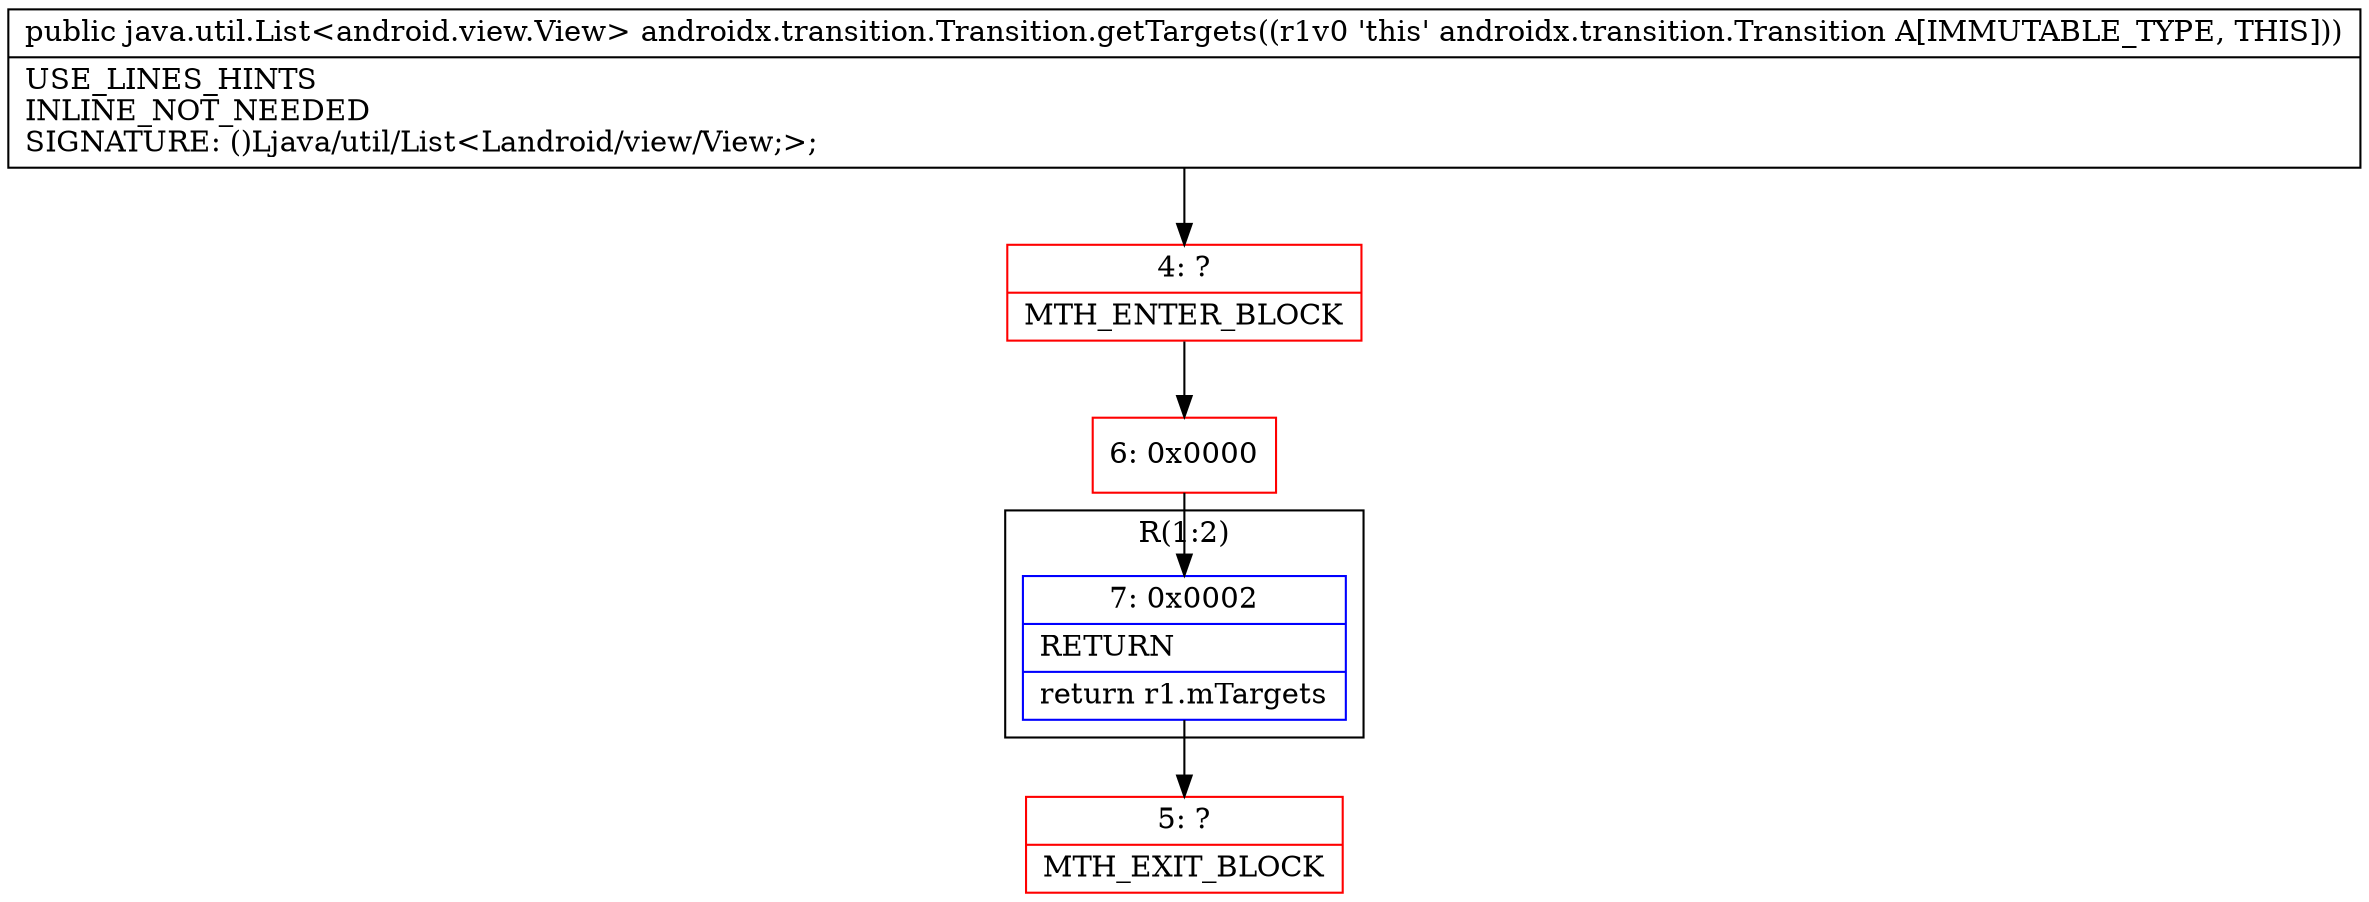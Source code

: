 digraph "CFG forandroidx.transition.Transition.getTargets()Ljava\/util\/List;" {
subgraph cluster_Region_289680099 {
label = "R(1:2)";
node [shape=record,color=blue];
Node_7 [shape=record,label="{7\:\ 0x0002|RETURN\l|return r1.mTargets\l}"];
}
Node_4 [shape=record,color=red,label="{4\:\ ?|MTH_ENTER_BLOCK\l}"];
Node_6 [shape=record,color=red,label="{6\:\ 0x0000}"];
Node_5 [shape=record,color=red,label="{5\:\ ?|MTH_EXIT_BLOCK\l}"];
MethodNode[shape=record,label="{public java.util.List\<android.view.View\> androidx.transition.Transition.getTargets((r1v0 'this' androidx.transition.Transition A[IMMUTABLE_TYPE, THIS]))  | USE_LINES_HINTS\lINLINE_NOT_NEEDED\lSIGNATURE: ()Ljava\/util\/List\<Landroid\/view\/View;\>;\l}"];
MethodNode -> Node_4;Node_7 -> Node_5;
Node_4 -> Node_6;
Node_6 -> Node_7;
}

